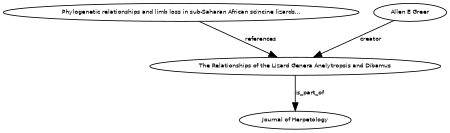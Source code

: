 digraph G {
size="3,3";
node [fontsize=7, fontname="Helvetica"];
edge [fontsize=7, fontname="Helvetica"];
node0 [label="The Relationships of the Lizard Genera Anelytropsis and Dibamus", width=0.27433100247,height=0.27433100247];
node1 [label="Phylogenetic relationships and limb loss in sub-Saharan African scincine lizards...", width=0.27433100247,height=0.27433100247];
node2 [label="Allen E Greer", width=0.27433100247,height=0.27433100247];
node3 [label="Journal of Herpetology", width=0.27433100247,height=0.27433100247];
node1 -> node0 [label="references"];
node2 -> node0 [label="creator"];
node0 -> node3 [label="is_part_of"];
}


